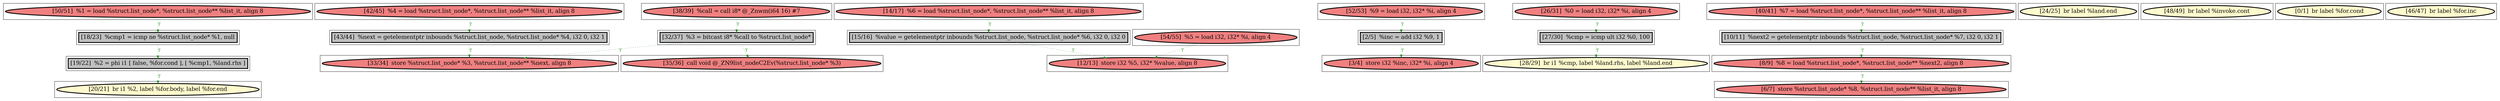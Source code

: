 
digraph G {



node344->node335 [style=dotted,color=forestgreen,label="T",fontcolor=forestgreen ]
node340->node345 [style=dotted,color=forestgreen,label="T",fontcolor=forestgreen ]
node338->node348 [style=dotted,color=forestgreen,label="T",fontcolor=forestgreen ]
node333->node341 [style=dotted,color=forestgreen,label="T",fontcolor=forestgreen ]
node335->node334 [style=dotted,color=forestgreen,label="T",fontcolor=forestgreen ]
node341->node332 [style=dotted,color=forestgreen,label="T",fontcolor=forestgreen ]
node346->node328 [style=dotted,color=forestgreen,label="T",fontcolor=forestgreen ]
node352->node353 [style=dotted,color=forestgreen,label="T",fontcolor=forestgreen ]
node345->node347 [style=dotted,color=forestgreen,label="T",fontcolor=forestgreen ]
node339->node331 [style=dotted,color=forestgreen,label="T",fontcolor=forestgreen ]
node331->node330 [style=dotted,color=forestgreen,label="T",fontcolor=forestgreen ]
node334->node337 [style=dotted,color=forestgreen,label="T",fontcolor=forestgreen ]
node328->node336 [style=dotted,color=forestgreen,label="T",fontcolor=forestgreen ]
node353->node351 [style=dotted,color=forestgreen,label="T",fontcolor=forestgreen ]
node338->node347 [style=dotted,color=forestgreen,label="T",fontcolor=forestgreen ]
node330->node329 [style=dotted,color=forestgreen,label="T",fontcolor=forestgreen ]
node343->node332 [style=dotted,color=forestgreen,label="T",fontcolor=forestgreen ]
node342->node338 [style=dotted,color=forestgreen,label="T",fontcolor=forestgreen ]


subgraph cluster27 {


node354 [penwidth=3.0,fontsize=20,fillcolor=lemonchiffon,label="[24/25]  br label %land.end",shape=ellipse,style=filled ]



}

subgraph cluster26 {


node353 [penwidth=3.0,fontsize=20,fillcolor=grey,label="[27/30]  %cmp = icmp ult i32 %0, 100",shape=rectangle,style=filled ]



}

subgraph cluster25 {


node352 [penwidth=3.0,fontsize=20,fillcolor=lightcoral,label="[26/31]  %0 = load i32, i32* %i, align 4",shape=ellipse,style=filled ]



}

subgraph cluster24 {


node351 [penwidth=3.0,fontsize=20,fillcolor=lemonchiffon,label="[28/29]  br i1 %cmp, label %land.rhs, label %land.end",shape=ellipse,style=filled ]



}

subgraph cluster22 {


node349 [penwidth=3.0,fontsize=20,fillcolor=lemonchiffon,label="[48/49]  br label %invoke.cont",shape=ellipse,style=filled ]



}

subgraph cluster20 {


node347 [penwidth=3.0,fontsize=20,fillcolor=lightcoral,label="[33/34]  store %struct.list_node* %3, %struct.list_node** %next, align 8",shape=ellipse,style=filled ]



}

subgraph cluster18 {


node345 [penwidth=3.0,fontsize=20,fillcolor=grey,label="[43/44]  %next = getelementptr inbounds %struct.list_node, %struct.list_node* %4, i32 0, i32 1",shape=rectangle,style=filled ]



}

subgraph cluster16 {


node343 [penwidth=3.0,fontsize=20,fillcolor=lightcoral,label="[54/55]  %5 = load i32, i32* %i, align 4",shape=ellipse,style=filled ]



}

subgraph cluster17 {


node344 [penwidth=3.0,fontsize=20,fillcolor=lightcoral,label="[50/51]  %1 = load %struct.list_node*, %struct.list_node** %list_it, align 8",shape=ellipse,style=filled ]



}

subgraph cluster4 {


node331 [penwidth=3.0,fontsize=20,fillcolor=grey,label="[10/11]  %next2 = getelementptr inbounds %struct.list_node, %struct.list_node* %7, i32 0, i32 1",shape=rectangle,style=filled ]



}

subgraph cluster3 {


node330 [penwidth=3.0,fontsize=20,fillcolor=lightcoral,label="[8/9]  %8 = load %struct.list_node*, %struct.list_node** %next2, align 8",shape=ellipse,style=filled ]



}

subgraph cluster2 {


node329 [penwidth=3.0,fontsize=20,fillcolor=lightcoral,label="[6/7]  store %struct.list_node* %8, %struct.list_node** %list_it, align 8",shape=ellipse,style=filled ]



}

subgraph cluster1 {


node328 [penwidth=3.0,fontsize=20,fillcolor=grey,label="[2/5]  %inc = add i32 %9, 1",shape=rectangle,style=filled ]



}

subgraph cluster12 {


node339 [penwidth=3.0,fontsize=20,fillcolor=lightcoral,label="[40/41]  %7 = load %struct.list_node*, %struct.list_node** %list_it, align 8",shape=ellipse,style=filled ]



}

subgraph cluster5 {


node332 [penwidth=3.0,fontsize=20,fillcolor=lightcoral,label="[12/13]  store i32 %5, i32* %value, align 8",shape=ellipse,style=filled ]



}

subgraph cluster0 {


node327 [penwidth=3.0,fontsize=20,fillcolor=lemonchiffon,label="[0/1]  br label %for.cond",shape=ellipse,style=filled ]



}

subgraph cluster6 {


node333 [penwidth=3.0,fontsize=20,fillcolor=lightcoral,label="[14/17]  %6 = load %struct.list_node*, %struct.list_node** %list_it, align 8",shape=ellipse,style=filled ]



}

subgraph cluster14 {


node341 [penwidth=3.0,fontsize=20,fillcolor=grey,label="[15/16]  %value = getelementptr inbounds %struct.list_node, %struct.list_node* %6, i32 0, i32 0",shape=rectangle,style=filled ]



}

subgraph cluster7 {


node334 [penwidth=3.0,fontsize=20,fillcolor=grey,label="[19/22]  %2 = phi i1 [ false, %for.cond ], [ %cmp1, %land.rhs ]",shape=rectangle,style=filled ]



}

subgraph cluster23 {


node350 [penwidth=3.0,fontsize=20,fillcolor=lemonchiffon,label="[46/47]  br label %for.inc",shape=ellipse,style=filled ]



}

subgraph cluster8 {


node335 [penwidth=3.0,fontsize=20,fillcolor=grey,label="[18/23]  %cmp1 = icmp ne %struct.list_node* %1, null",shape=rectangle,style=filled ]



}

subgraph cluster21 {


node348 [penwidth=3.0,fontsize=20,fillcolor=lightcoral,label="[35/36]  call void @_ZN9list_nodeC2Ev(%struct.list_node* %3)",shape=ellipse,style=filled ]



}

subgraph cluster9 {


node336 [penwidth=3.0,fontsize=20,fillcolor=lightcoral,label="[3/4]  store i32 %inc, i32* %i, align 4",shape=ellipse,style=filled ]



}

subgraph cluster19 {


node346 [penwidth=3.0,fontsize=20,fillcolor=lightcoral,label="[52/53]  %9 = load i32, i32* %i, align 4",shape=ellipse,style=filled ]



}

subgraph cluster10 {


node337 [penwidth=3.0,fontsize=20,fillcolor=lemonchiffon,label="[20/21]  br i1 %2, label %for.body, label %for.end",shape=ellipse,style=filled ]



}

subgraph cluster11 {


node338 [penwidth=3.0,fontsize=20,fillcolor=grey,label="[32/37]  %3 = bitcast i8* %call to %struct.list_node*",shape=rectangle,style=filled ]



}

subgraph cluster13 {


node340 [penwidth=3.0,fontsize=20,fillcolor=lightcoral,label="[42/45]  %4 = load %struct.list_node*, %struct.list_node** %list_it, align 8",shape=ellipse,style=filled ]



}

subgraph cluster15 {


node342 [penwidth=3.0,fontsize=20,fillcolor=lightcoral,label="[38/39]  %call = call i8* @_Znwm(i64 16) #7",shape=ellipse,style=filled ]



}

}
